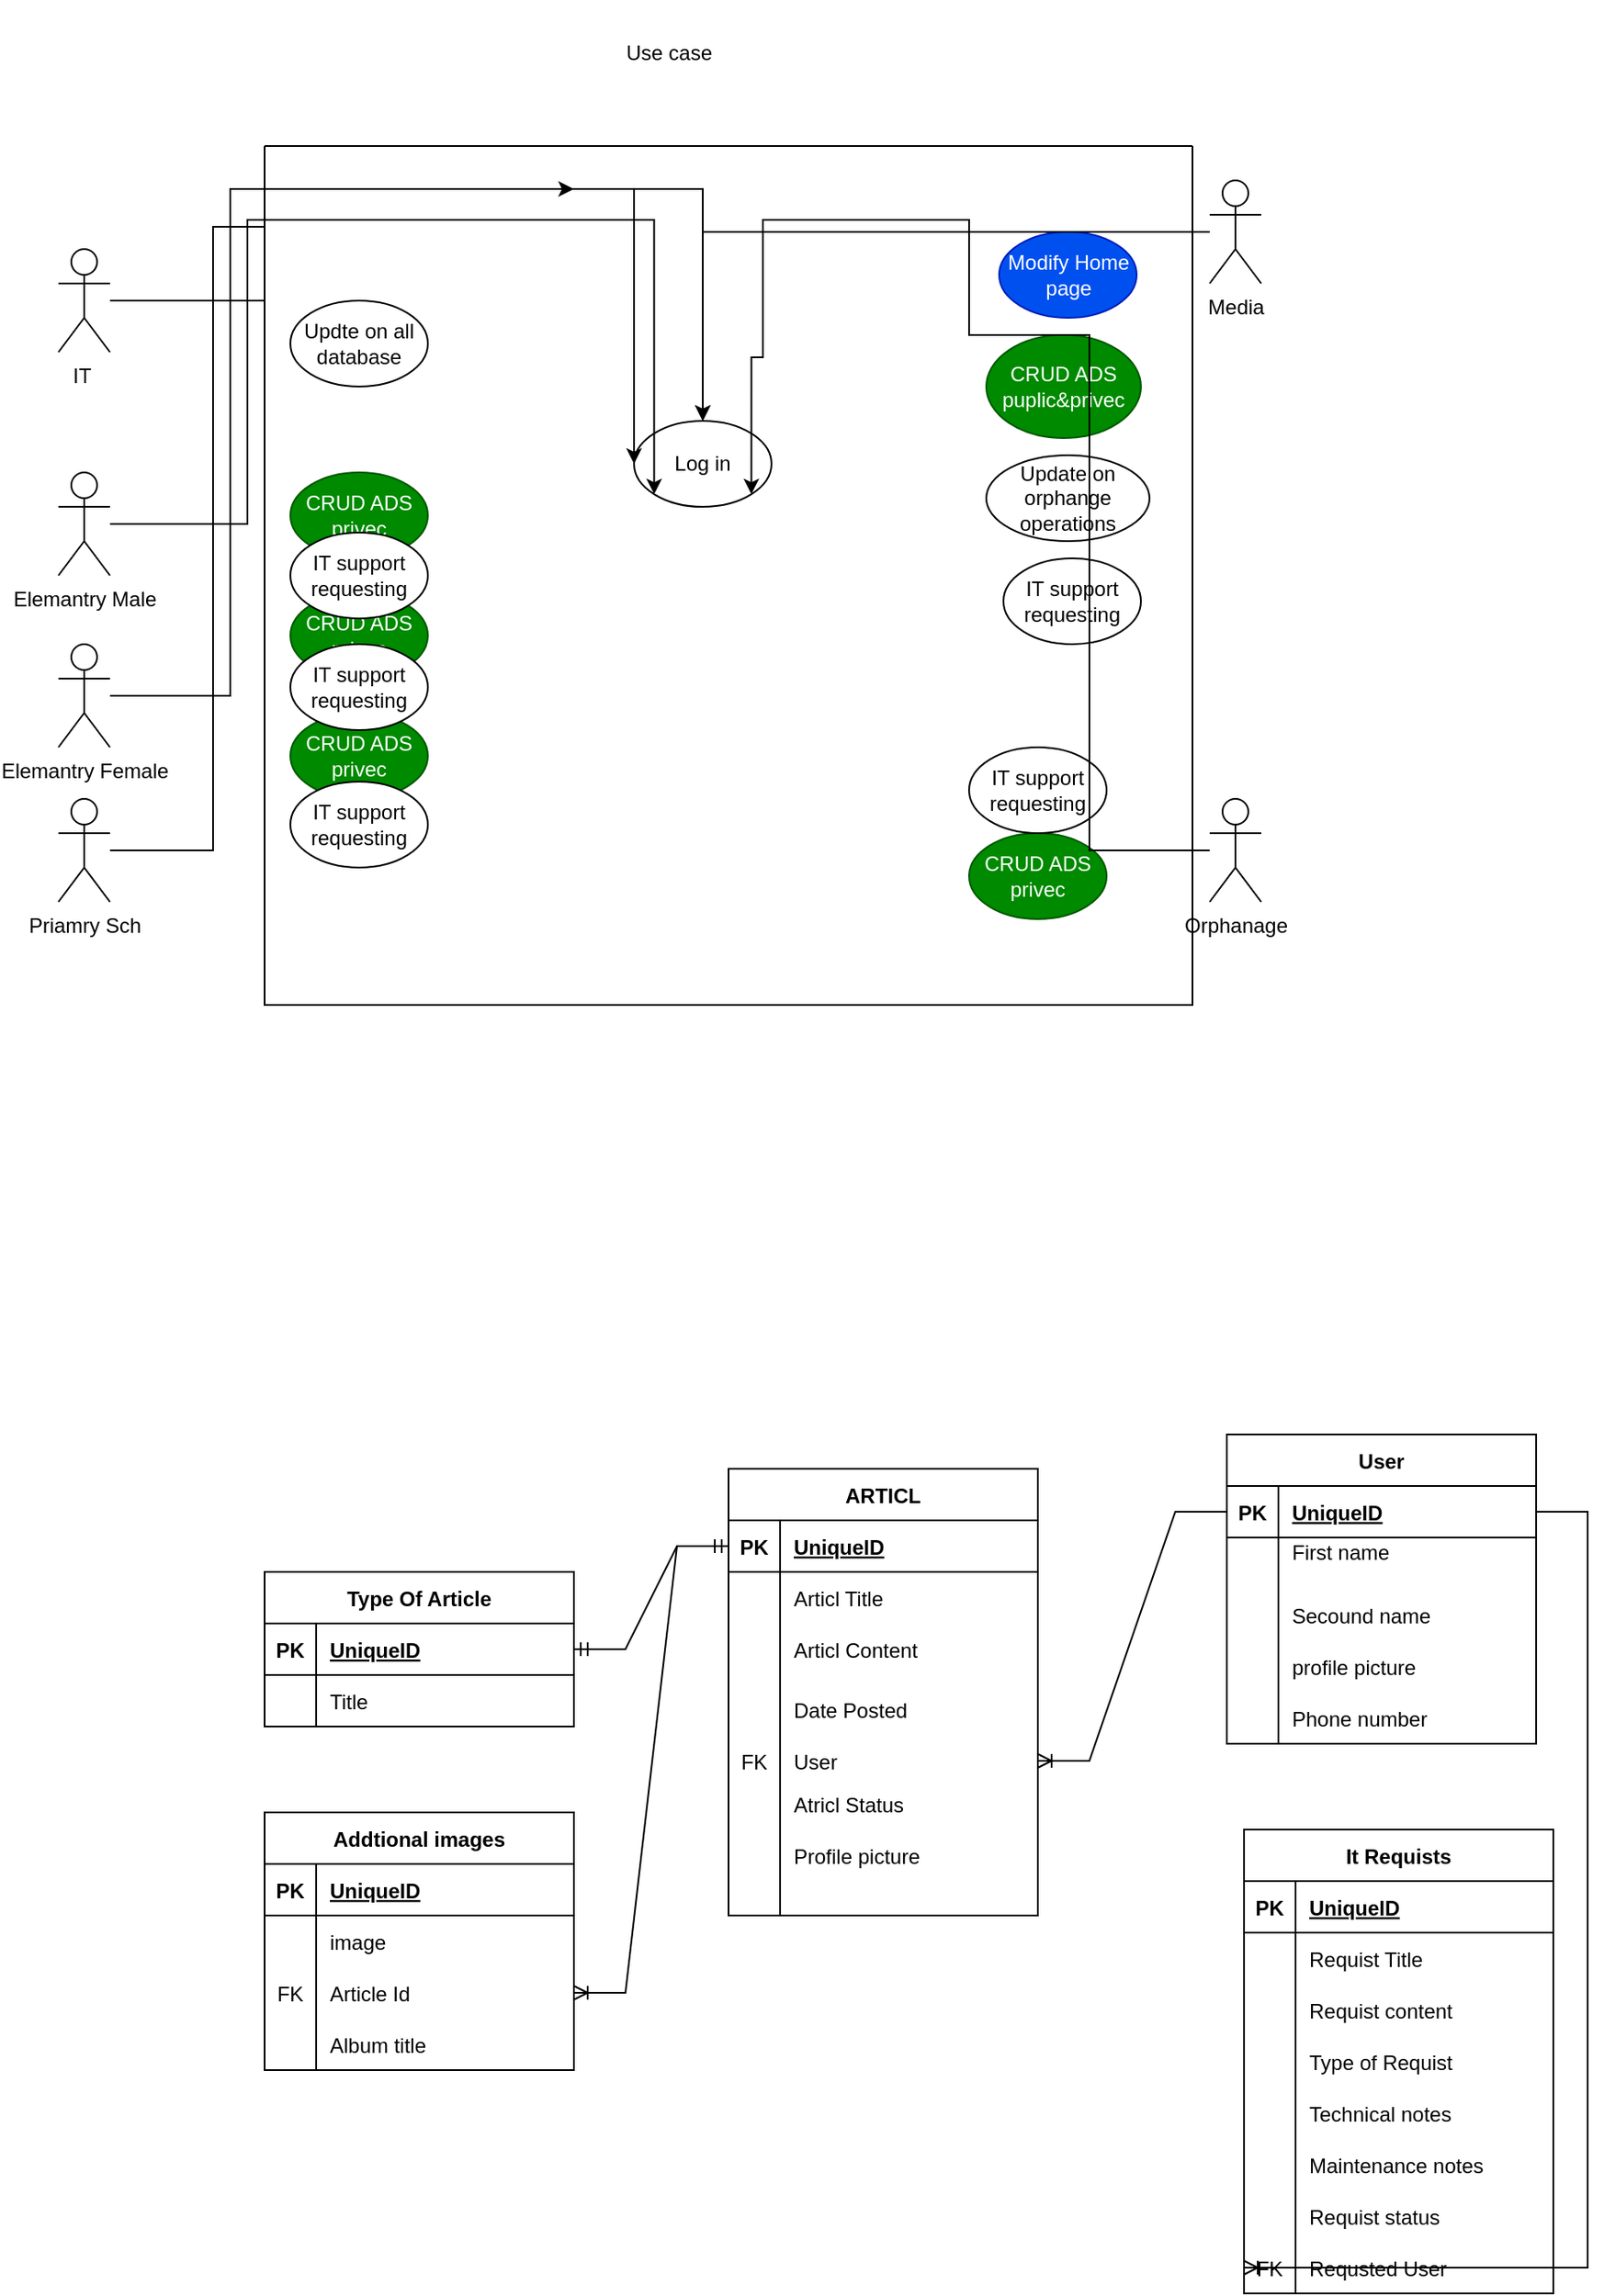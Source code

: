 <mxfile version="20.7.4" type="device"><diagram id="Nk4kiVj3cZBMuX7iADcl" name="Page-1"><mxGraphModel dx="863" dy="505" grid="1" gridSize="10" guides="1" tooltips="1" connect="1" arrows="1" fold="1" page="1" pageScale="1" pageWidth="850" pageHeight="1100" math="0" shadow="0"><root><mxCell id="0"/><mxCell id="1" parent="0"/><mxCell id="tIgpsHf7xNXaaKIhiXj9-4" value="" style="swimlane;startSize=0;" parent="1" vertex="1"><mxGeometry x="170" y="120" width="540" height="500" as="geometry"/></mxCell><mxCell id="tIgpsHf7xNXaaKIhiXj9-18" value="Log in" style="ellipse;whiteSpace=wrap;html=1;" parent="tIgpsHf7xNXaaKIhiXj9-4" vertex="1"><mxGeometry x="215" y="160" width="80" height="50" as="geometry"/></mxCell><mxCell id="tIgpsHf7xNXaaKIhiXj9-25" value="Updte on all database" style="ellipse;whiteSpace=wrap;html=1;" parent="tIgpsHf7xNXaaKIhiXj9-4" vertex="1"><mxGeometry x="15" y="90" width="80" height="50" as="geometry"/></mxCell><mxCell id="tIgpsHf7xNXaaKIhiXj9-28" value="Modify Home page" style="ellipse;whiteSpace=wrap;html=1;fillColor=#0050ef;fontColor=#ffffff;strokeColor=#001DBC;" parent="tIgpsHf7xNXaaKIhiXj9-4" vertex="1"><mxGeometry x="427.5" y="50" width="80" height="50" as="geometry"/></mxCell><mxCell id="tIgpsHf7xNXaaKIhiXj9-27" value="CRUD ADS puplic&amp;amp;privec" style="ellipse;whiteSpace=wrap;html=1;fillColor=#008a00;fontColor=#ffffff;strokeColor=#005700;" parent="tIgpsHf7xNXaaKIhiXj9-4" vertex="1"><mxGeometry x="420" y="110" width="90" height="60" as="geometry"/></mxCell><mxCell id="tIgpsHf7xNXaaKIhiXj9-26" value="Update on orphange operations" style="ellipse;whiteSpace=wrap;html=1;" parent="tIgpsHf7xNXaaKIhiXj9-4" vertex="1"><mxGeometry x="420" y="180" width="95" height="50" as="geometry"/></mxCell><mxCell id="kM7Xh9Ovy5pF8rpUhFve-1" value="CRUD ADS&lt;br&gt;privec" style="ellipse;whiteSpace=wrap;html=1;fillColor=#008a00;fontColor=#ffffff;strokeColor=#005700;" parent="tIgpsHf7xNXaaKIhiXj9-4" vertex="1"><mxGeometry x="15" y="190" width="80" height="50" as="geometry"/></mxCell><mxCell id="kM7Xh9Ovy5pF8rpUhFve-2" value="CRUD ADS&lt;br style=&quot;border-color: var(--border-color);&quot;&gt;privec" style="ellipse;whiteSpace=wrap;html=1;fillColor=#008a00;fontColor=#ffffff;strokeColor=#005700;" parent="tIgpsHf7xNXaaKIhiXj9-4" vertex="1"><mxGeometry x="15" y="260" width="80" height="50" as="geometry"/></mxCell><mxCell id="kM7Xh9Ovy5pF8rpUhFve-3" value="CRUD ADS&lt;br style=&quot;border-color: var(--border-color);&quot;&gt;privec" style="ellipse;whiteSpace=wrap;html=1;fillColor=#008a00;fontColor=#ffffff;strokeColor=#005700;" parent="tIgpsHf7xNXaaKIhiXj9-4" vertex="1"><mxGeometry x="15" y="330" width="80" height="50" as="geometry"/></mxCell><mxCell id="kM7Xh9Ovy5pF8rpUhFve-4" value="CRUD ADS&lt;br style=&quot;border-color: var(--border-color);&quot;&gt;privec" style="ellipse;whiteSpace=wrap;html=1;fillColor=#008a00;fontColor=#ffffff;strokeColor=#005700;" parent="tIgpsHf7xNXaaKIhiXj9-4" vertex="1"><mxGeometry x="410" y="400" width="80" height="50" as="geometry"/></mxCell><mxCell id="XuWjMLty6E8YJKpp30Dk-2" value="IT support requesting" style="ellipse;whiteSpace=wrap;html=1;" parent="tIgpsHf7xNXaaKIhiXj9-4" vertex="1"><mxGeometry x="410" y="350" width="80" height="50" as="geometry"/></mxCell><mxCell id="XuWjMLty6E8YJKpp30Dk-3" value="IT support requesting" style="ellipse;whiteSpace=wrap;html=1;" parent="tIgpsHf7xNXaaKIhiXj9-4" vertex="1"><mxGeometry x="430" y="240" width="80" height="50" as="geometry"/></mxCell><mxCell id="XuWjMLty6E8YJKpp30Dk-5" value="IT support requesting" style="ellipse;whiteSpace=wrap;html=1;" parent="tIgpsHf7xNXaaKIhiXj9-4" vertex="1"><mxGeometry x="15" y="370" width="80" height="50" as="geometry"/></mxCell><mxCell id="XuWjMLty6E8YJKpp30Dk-6" value="IT support requesting" style="ellipse;whiteSpace=wrap;html=1;" parent="tIgpsHf7xNXaaKIhiXj9-4" vertex="1"><mxGeometry x="15" y="290" width="80" height="50" as="geometry"/></mxCell><mxCell id="XuWjMLty6E8YJKpp30Dk-7" value="IT support requesting" style="ellipse;whiteSpace=wrap;html=1;" parent="tIgpsHf7xNXaaKIhiXj9-4" vertex="1"><mxGeometry x="15" y="225" width="80" height="50" as="geometry"/></mxCell><mxCell id="tIgpsHf7xNXaaKIhiXj9-19" style="edgeStyle=orthogonalEdgeStyle;rounded=0;orthogonalLoop=1;jettySize=auto;html=1;" parent="1" source="tIgpsHf7xNXaaKIhiXj9-6" target="tIgpsHf7xNXaaKIhiXj9-18" edge="1"><mxGeometry relative="1" as="geometry"/></mxCell><mxCell id="tIgpsHf7xNXaaKIhiXj9-6" value="Media" style="shape=umlActor;verticalLabelPosition=bottom;verticalAlign=top;html=1;outlineConnect=0;" parent="1" vertex="1"><mxGeometry x="720" y="140" width="30" height="60" as="geometry"/></mxCell><mxCell id="tIgpsHf7xNXaaKIhiXj9-21" style="edgeStyle=orthogonalEdgeStyle;rounded=0;orthogonalLoop=1;jettySize=auto;html=1;entryX=0;entryY=0.5;entryDx=0;entryDy=0;" parent="1" source="tIgpsHf7xNXaaKIhiXj9-8" target="tIgpsHf7xNXaaKIhiXj9-18" edge="1"><mxGeometry relative="1" as="geometry"><Array as="points"><mxPoint x="170" y="210"/><mxPoint x="170" y="145"/></Array></mxGeometry></mxCell><mxCell id="tIgpsHf7xNXaaKIhiXj9-8" value="IT&amp;nbsp;" style="shape=umlActor;verticalLabelPosition=bottom;verticalAlign=top;html=1;outlineConnect=0;" parent="1" vertex="1"><mxGeometry x="50" y="180" width="30" height="60" as="geometry"/></mxCell><mxCell id="tIgpsHf7xNXaaKIhiXj9-22" style="edgeStyle=orthogonalEdgeStyle;rounded=0;orthogonalLoop=1;jettySize=auto;html=1;entryX=0;entryY=1;entryDx=0;entryDy=0;" parent="1" source="tIgpsHf7xNXaaKIhiXj9-9" target="tIgpsHf7xNXaaKIhiXj9-18" edge="1"><mxGeometry relative="1" as="geometry"><Array as="points"><mxPoint x="160" y="340"/><mxPoint x="160" y="163"/></Array></mxGeometry></mxCell><mxCell id="tIgpsHf7xNXaaKIhiXj9-9" value="Elemantry Male" style="shape=umlActor;verticalLabelPosition=bottom;verticalAlign=top;html=1;outlineConnect=0;" parent="1" vertex="1"><mxGeometry x="50" y="310" width="30" height="60" as="geometry"/></mxCell><mxCell id="tIgpsHf7xNXaaKIhiXj9-23" style="edgeStyle=orthogonalEdgeStyle;rounded=0;orthogonalLoop=1;jettySize=auto;html=1;" parent="1" source="tIgpsHf7xNXaaKIhiXj9-12" target="tIgpsHf7xNXaaKIhiXj9-18" edge="1"><mxGeometry relative="1" as="geometry"><Array as="points"><mxPoint x="150" y="440"/><mxPoint x="150" y="145"/></Array></mxGeometry></mxCell><mxCell id="tIgpsHf7xNXaaKIhiXj9-12" value="Elemantry Female" style="shape=umlActor;verticalLabelPosition=bottom;verticalAlign=top;html=1;outlineConnect=0;" parent="1" vertex="1"><mxGeometry x="50" y="410" width="30" height="60" as="geometry"/></mxCell><mxCell id="tIgpsHf7xNXaaKIhiXj9-24" style="edgeStyle=orthogonalEdgeStyle;rounded=0;orthogonalLoop=1;jettySize=auto;html=1;" parent="1" source="tIgpsHf7xNXaaKIhiXj9-13" edge="1"><mxGeometry relative="1" as="geometry"><mxPoint x="350" y="145" as="targetPoint"/><Array as="points"><mxPoint x="140" y="530"/><mxPoint x="140" y="167"/><mxPoint x="170" y="167"/><mxPoint x="170" y="145"/></Array></mxGeometry></mxCell><mxCell id="tIgpsHf7xNXaaKIhiXj9-13" value="Priamry Sch" style="shape=umlActor;verticalLabelPosition=bottom;verticalAlign=top;html=1;outlineConnect=0;" parent="1" vertex="1"><mxGeometry x="50" y="500" width="30" height="60" as="geometry"/></mxCell><mxCell id="tIgpsHf7xNXaaKIhiXj9-20" style="edgeStyle=orthogonalEdgeStyle;rounded=0;orthogonalLoop=1;jettySize=auto;html=1;entryX=1;entryY=1;entryDx=0;entryDy=0;" parent="1" source="tIgpsHf7xNXaaKIhiXj9-17" target="tIgpsHf7xNXaaKIhiXj9-18" edge="1"><mxGeometry relative="1" as="geometry"><Array as="points"><mxPoint x="650" y="530"/><mxPoint x="650" y="230"/><mxPoint x="580" y="230"/><mxPoint x="580" y="163"/><mxPoint x="460" y="163"/><mxPoint x="460" y="243"/></Array></mxGeometry></mxCell><mxCell id="tIgpsHf7xNXaaKIhiXj9-17" value="Orphanage" style="shape=umlActor;verticalLabelPosition=bottom;verticalAlign=top;html=1;outlineConnect=0;" parent="1" vertex="1"><mxGeometry x="720" y="500" width="30" height="60" as="geometry"/></mxCell><mxCell id="XuWjMLty6E8YJKpp30Dk-1" value="&lt;p style=&quot;line-height: 200%;&quot;&gt;Use case&lt;/p&gt;" style="text;html=1;align=center;verticalAlign=middle;resizable=0;points=[];autosize=1;strokeColor=none;fillColor=none;" parent="1" vertex="1"><mxGeometry x="370" y="35" width="70" height="60" as="geometry"/></mxCell><mxCell id="XuWjMLty6E8YJKpp30Dk-210" value="ARTICL" style="shape=table;startSize=30;container=1;collapsible=1;childLayout=tableLayout;fixedRows=1;rowLines=0;fontStyle=1;align=center;resizeLast=1;" parent="1" vertex="1"><mxGeometry x="440" y="890" width="180" height="260" as="geometry"/></mxCell><mxCell id="XuWjMLty6E8YJKpp30Dk-211" value="" style="shape=tableRow;horizontal=0;startSize=0;swimlaneHead=0;swimlaneBody=0;fillColor=none;collapsible=0;dropTarget=0;points=[[0,0.5],[1,0.5]];portConstraint=eastwest;top=0;left=0;right=0;bottom=1;" parent="XuWjMLty6E8YJKpp30Dk-210" vertex="1"><mxGeometry y="30" width="180" height="30" as="geometry"/></mxCell><mxCell id="XuWjMLty6E8YJKpp30Dk-212" value="PK" style="shape=partialRectangle;connectable=0;fillColor=none;top=0;left=0;bottom=0;right=0;fontStyle=1;overflow=hidden;" parent="XuWjMLty6E8YJKpp30Dk-211" vertex="1"><mxGeometry width="30" height="30" as="geometry"><mxRectangle width="30" height="30" as="alternateBounds"/></mxGeometry></mxCell><mxCell id="XuWjMLty6E8YJKpp30Dk-213" value="UniqueID" style="shape=partialRectangle;connectable=0;fillColor=none;top=0;left=0;bottom=0;right=0;align=left;spacingLeft=6;fontStyle=5;overflow=hidden;" parent="XuWjMLty6E8YJKpp30Dk-211" vertex="1"><mxGeometry x="30" width="150" height="30" as="geometry"><mxRectangle width="150" height="30" as="alternateBounds"/></mxGeometry></mxCell><mxCell id="XuWjMLty6E8YJKpp30Dk-214" value="" style="shape=tableRow;horizontal=0;startSize=0;swimlaneHead=0;swimlaneBody=0;fillColor=none;collapsible=0;dropTarget=0;points=[[0,0.5],[1,0.5]];portConstraint=eastwest;top=0;left=0;right=0;bottom=0;" parent="XuWjMLty6E8YJKpp30Dk-210" vertex="1"><mxGeometry y="60" width="180" height="30" as="geometry"/></mxCell><mxCell id="XuWjMLty6E8YJKpp30Dk-215" value="" style="shape=partialRectangle;connectable=0;fillColor=none;top=0;left=0;bottom=0;right=0;editable=1;overflow=hidden;" parent="XuWjMLty6E8YJKpp30Dk-214" vertex="1"><mxGeometry width="30" height="30" as="geometry"><mxRectangle width="30" height="30" as="alternateBounds"/></mxGeometry></mxCell><mxCell id="XuWjMLty6E8YJKpp30Dk-216" value="Articl Title" style="shape=partialRectangle;connectable=0;fillColor=none;top=0;left=0;bottom=0;right=0;align=left;spacingLeft=6;overflow=hidden;" parent="XuWjMLty6E8YJKpp30Dk-214" vertex="1"><mxGeometry x="30" width="150" height="30" as="geometry"><mxRectangle width="150" height="30" as="alternateBounds"/></mxGeometry></mxCell><mxCell id="XuWjMLty6E8YJKpp30Dk-217" value="" style="shape=tableRow;horizontal=0;startSize=0;swimlaneHead=0;swimlaneBody=0;fillColor=none;collapsible=0;dropTarget=0;points=[[0,0.5],[1,0.5]];portConstraint=eastwest;top=0;left=0;right=0;bottom=0;" parent="XuWjMLty6E8YJKpp30Dk-210" vertex="1"><mxGeometry y="90" width="180" height="30" as="geometry"/></mxCell><mxCell id="XuWjMLty6E8YJKpp30Dk-218" value="" style="shape=partialRectangle;connectable=0;fillColor=none;top=0;left=0;bottom=0;right=0;editable=1;overflow=hidden;" parent="XuWjMLty6E8YJKpp30Dk-217" vertex="1"><mxGeometry width="30" height="30" as="geometry"><mxRectangle width="30" height="30" as="alternateBounds"/></mxGeometry></mxCell><mxCell id="XuWjMLty6E8YJKpp30Dk-219" value="Articl Content" style="shape=partialRectangle;connectable=0;fillColor=none;top=0;left=0;bottom=0;right=0;align=left;spacingLeft=6;overflow=hidden;" parent="XuWjMLty6E8YJKpp30Dk-217" vertex="1"><mxGeometry x="30" width="150" height="30" as="geometry"><mxRectangle width="150" height="30" as="alternateBounds"/></mxGeometry></mxCell><mxCell id="XuWjMLty6E8YJKpp30Dk-220" value="" style="shape=tableRow;horizontal=0;startSize=0;swimlaneHead=0;swimlaneBody=0;fillColor=none;collapsible=0;dropTarget=0;points=[[0,0.5],[1,0.5]];portConstraint=eastwest;top=0;left=0;right=0;bottom=0;" parent="XuWjMLty6E8YJKpp30Dk-210" vertex="1"><mxGeometry y="120" width="180" height="40" as="geometry"/></mxCell><mxCell id="XuWjMLty6E8YJKpp30Dk-221" value="" style="shape=partialRectangle;connectable=0;fillColor=none;top=0;left=0;bottom=0;right=0;editable=1;overflow=hidden;" parent="XuWjMLty6E8YJKpp30Dk-220" vertex="1"><mxGeometry width="30" height="40" as="geometry"><mxRectangle width="30" height="40" as="alternateBounds"/></mxGeometry></mxCell><mxCell id="XuWjMLty6E8YJKpp30Dk-222" value="Date Posted" style="shape=partialRectangle;connectable=0;fillColor=none;top=0;left=0;bottom=0;right=0;align=left;spacingLeft=6;overflow=hidden;" parent="XuWjMLty6E8YJKpp30Dk-220" vertex="1"><mxGeometry x="30" width="150" height="40" as="geometry"><mxRectangle width="150" height="40" as="alternateBounds"/></mxGeometry></mxCell><mxCell id="XuWjMLty6E8YJKpp30Dk-223" value="" style="shape=tableRow;horizontal=0;startSize=0;swimlaneHead=0;swimlaneBody=0;fillColor=none;collapsible=0;dropTarget=0;points=[[0,0.5],[1,0.5]];portConstraint=eastwest;top=0;left=0;right=0;bottom=0;" parent="XuWjMLty6E8YJKpp30Dk-210" vertex="1"><mxGeometry y="160" width="180" height="20" as="geometry"/></mxCell><mxCell id="XuWjMLty6E8YJKpp30Dk-224" value="FK" style="shape=partialRectangle;connectable=0;fillColor=none;top=0;left=0;bottom=0;right=0;editable=1;overflow=hidden;" parent="XuWjMLty6E8YJKpp30Dk-223" vertex="1"><mxGeometry width="30" height="20" as="geometry"><mxRectangle width="30" height="20" as="alternateBounds"/></mxGeometry></mxCell><mxCell id="XuWjMLty6E8YJKpp30Dk-225" value="User" style="shape=partialRectangle;connectable=0;fillColor=none;top=0;left=0;bottom=0;right=0;align=left;spacingLeft=6;overflow=hidden;" parent="XuWjMLty6E8YJKpp30Dk-223" vertex="1"><mxGeometry x="30" width="150" height="20" as="geometry"><mxRectangle width="150" height="20" as="alternateBounds"/></mxGeometry></mxCell><mxCell id="XuWjMLty6E8YJKpp30Dk-226" value="" style="shape=tableRow;horizontal=0;startSize=0;swimlaneHead=0;swimlaneBody=0;fillColor=none;collapsible=0;dropTarget=0;points=[[0,0.5],[1,0.5]];portConstraint=eastwest;top=0;left=0;right=0;bottom=0;" parent="XuWjMLty6E8YJKpp30Dk-210" vertex="1"><mxGeometry y="180" width="180" height="30" as="geometry"/></mxCell><mxCell id="XuWjMLty6E8YJKpp30Dk-227" value="" style="shape=partialRectangle;connectable=0;fillColor=none;top=0;left=0;bottom=0;right=0;editable=1;overflow=hidden;" parent="XuWjMLty6E8YJKpp30Dk-226" vertex="1"><mxGeometry width="30" height="30" as="geometry"><mxRectangle width="30" height="30" as="alternateBounds"/></mxGeometry></mxCell><mxCell id="XuWjMLty6E8YJKpp30Dk-228" value="Atricl Status" style="shape=partialRectangle;connectable=0;fillColor=none;top=0;left=0;bottom=0;right=0;align=left;spacingLeft=6;overflow=hidden;" parent="XuWjMLty6E8YJKpp30Dk-226" vertex="1"><mxGeometry x="30" width="150" height="30" as="geometry"><mxRectangle width="150" height="30" as="alternateBounds"/></mxGeometry></mxCell><mxCell id="XuWjMLty6E8YJKpp30Dk-229" value="" style="shape=tableRow;horizontal=0;startSize=0;swimlaneHead=0;swimlaneBody=0;fillColor=none;collapsible=0;dropTarget=0;points=[[0,0.5],[1,0.5]];portConstraint=eastwest;top=0;left=0;right=0;bottom=0;" parent="XuWjMLty6E8YJKpp30Dk-210" vertex="1"><mxGeometry y="210" width="180" height="30" as="geometry"/></mxCell><mxCell id="XuWjMLty6E8YJKpp30Dk-230" value="" style="shape=partialRectangle;connectable=0;fillColor=none;top=0;left=0;bottom=0;right=0;editable=1;overflow=hidden;" parent="XuWjMLty6E8YJKpp30Dk-229" vertex="1"><mxGeometry width="30" height="30" as="geometry"><mxRectangle width="30" height="30" as="alternateBounds"/></mxGeometry></mxCell><mxCell id="XuWjMLty6E8YJKpp30Dk-231" value="" style="shape=partialRectangle;connectable=0;fillColor=none;top=0;left=0;bottom=0;right=0;align=left;spacingLeft=6;overflow=hidden;" parent="XuWjMLty6E8YJKpp30Dk-229" vertex="1"><mxGeometry x="30" width="150" height="30" as="geometry"><mxRectangle width="150" height="30" as="alternateBounds"/></mxGeometry></mxCell><mxCell id="XuWjMLty6E8YJKpp30Dk-253" value="" style="shape=tableRow;horizontal=0;startSize=0;swimlaneHead=0;swimlaneBody=0;fillColor=none;collapsible=0;dropTarget=0;points=[[0,0.5],[1,0.5]];portConstraint=eastwest;top=0;left=0;right=0;bottom=0;" parent="XuWjMLty6E8YJKpp30Dk-210" vertex="1"><mxGeometry y="240" width="180" height="20" as="geometry"/></mxCell><mxCell id="XuWjMLty6E8YJKpp30Dk-254" value="" style="shape=partialRectangle;connectable=0;fillColor=none;top=0;left=0;bottom=0;right=0;editable=1;overflow=hidden;" parent="XuWjMLty6E8YJKpp30Dk-253" vertex="1"><mxGeometry width="30" height="20" as="geometry"><mxRectangle width="30" height="20" as="alternateBounds"/></mxGeometry></mxCell><mxCell id="XuWjMLty6E8YJKpp30Dk-255" value="" style="shape=partialRectangle;connectable=0;fillColor=none;top=0;left=0;bottom=0;right=0;align=left;spacingLeft=6;overflow=hidden;" parent="XuWjMLty6E8YJKpp30Dk-253" vertex="1"><mxGeometry x="30" width="150" height="20" as="geometry"><mxRectangle width="150" height="20" as="alternateBounds"/></mxGeometry></mxCell><mxCell id="XuWjMLty6E8YJKpp30Dk-256" value="User" style="shape=table;startSize=30;container=1;collapsible=1;childLayout=tableLayout;fixedRows=1;rowLines=0;fontStyle=1;align=center;resizeLast=1;" parent="1" vertex="1"><mxGeometry x="730" y="870" width="180" height="180" as="geometry"/></mxCell><mxCell id="XuWjMLty6E8YJKpp30Dk-257" value="" style="shape=tableRow;horizontal=0;startSize=0;swimlaneHead=0;swimlaneBody=0;fillColor=none;collapsible=0;dropTarget=0;points=[[0,0.5],[1,0.5]];portConstraint=eastwest;top=0;left=0;right=0;bottom=1;" parent="XuWjMLty6E8YJKpp30Dk-256" vertex="1"><mxGeometry y="30" width="180" height="30" as="geometry"/></mxCell><mxCell id="XuWjMLty6E8YJKpp30Dk-258" value="PK" style="shape=partialRectangle;connectable=0;fillColor=none;top=0;left=0;bottom=0;right=0;fontStyle=1;overflow=hidden;" parent="XuWjMLty6E8YJKpp30Dk-257" vertex="1"><mxGeometry width="30" height="30" as="geometry"><mxRectangle width="30" height="30" as="alternateBounds"/></mxGeometry></mxCell><mxCell id="XuWjMLty6E8YJKpp30Dk-259" value="UniqueID" style="shape=partialRectangle;connectable=0;fillColor=none;top=0;left=0;bottom=0;right=0;align=left;spacingLeft=6;fontStyle=5;overflow=hidden;" parent="XuWjMLty6E8YJKpp30Dk-257" vertex="1"><mxGeometry x="30" width="150" height="30" as="geometry"><mxRectangle width="150" height="30" as="alternateBounds"/></mxGeometry></mxCell><mxCell id="XuWjMLty6E8YJKpp30Dk-260" value="" style="shape=tableRow;horizontal=0;startSize=0;swimlaneHead=0;swimlaneBody=0;fillColor=none;collapsible=0;dropTarget=0;points=[[0,0.5],[1,0.5]];portConstraint=eastwest;top=0;left=0;right=0;bottom=0;" parent="XuWjMLty6E8YJKpp30Dk-256" vertex="1"><mxGeometry y="60" width="180" height="30" as="geometry"/></mxCell><mxCell id="XuWjMLty6E8YJKpp30Dk-261" value="" style="shape=partialRectangle;connectable=0;fillColor=none;top=0;left=0;bottom=0;right=0;editable=1;overflow=hidden;" parent="XuWjMLty6E8YJKpp30Dk-260" vertex="1"><mxGeometry width="30" height="30" as="geometry"><mxRectangle width="30" height="30" as="alternateBounds"/></mxGeometry></mxCell><mxCell id="XuWjMLty6E8YJKpp30Dk-262" value="First name    &#10;" style="shape=partialRectangle;connectable=0;fillColor=none;top=0;left=0;bottom=0;right=0;align=left;spacingLeft=6;overflow=hidden;" parent="XuWjMLty6E8YJKpp30Dk-260" vertex="1"><mxGeometry x="30" width="150" height="30" as="geometry"><mxRectangle width="150" height="30" as="alternateBounds"/></mxGeometry></mxCell><mxCell id="XuWjMLty6E8YJKpp30Dk-263" value="" style="shape=tableRow;horizontal=0;startSize=0;swimlaneHead=0;swimlaneBody=0;fillColor=none;collapsible=0;dropTarget=0;points=[[0,0.5],[1,0.5]];portConstraint=eastwest;top=0;left=0;right=0;bottom=0;" parent="XuWjMLty6E8YJKpp30Dk-256" vertex="1"><mxGeometry y="90" width="180" height="30" as="geometry"/></mxCell><mxCell id="XuWjMLty6E8YJKpp30Dk-264" value="" style="shape=partialRectangle;connectable=0;fillColor=none;top=0;left=0;bottom=0;right=0;editable=1;overflow=hidden;" parent="XuWjMLty6E8YJKpp30Dk-263" vertex="1"><mxGeometry width="30" height="30" as="geometry"><mxRectangle width="30" height="30" as="alternateBounds"/></mxGeometry></mxCell><mxCell id="XuWjMLty6E8YJKpp30Dk-265" value="Secound name" style="shape=partialRectangle;connectable=0;fillColor=none;top=0;left=0;bottom=0;right=0;align=left;spacingLeft=6;overflow=hidden;" parent="XuWjMLty6E8YJKpp30Dk-263" vertex="1"><mxGeometry x="30" width="150" height="30" as="geometry"><mxRectangle width="150" height="30" as="alternateBounds"/></mxGeometry></mxCell><mxCell id="XuWjMLty6E8YJKpp30Dk-266" value="" style="shape=tableRow;horizontal=0;startSize=0;swimlaneHead=0;swimlaneBody=0;fillColor=none;collapsible=0;dropTarget=0;points=[[0,0.5],[1,0.5]];portConstraint=eastwest;top=0;left=0;right=0;bottom=0;" parent="XuWjMLty6E8YJKpp30Dk-256" vertex="1"><mxGeometry y="120" width="180" height="30" as="geometry"/></mxCell><mxCell id="XuWjMLty6E8YJKpp30Dk-267" value="" style="shape=partialRectangle;connectable=0;fillColor=none;top=0;left=0;bottom=0;right=0;editable=1;overflow=hidden;" parent="XuWjMLty6E8YJKpp30Dk-266" vertex="1"><mxGeometry width="30" height="30" as="geometry"><mxRectangle width="30" height="30" as="alternateBounds"/></mxGeometry></mxCell><mxCell id="XuWjMLty6E8YJKpp30Dk-268" value="profile picture" style="shape=partialRectangle;connectable=0;fillColor=none;top=0;left=0;bottom=0;right=0;align=left;spacingLeft=6;overflow=hidden;" parent="XuWjMLty6E8YJKpp30Dk-266" vertex="1"><mxGeometry x="30" width="150" height="30" as="geometry"><mxRectangle width="150" height="30" as="alternateBounds"/></mxGeometry></mxCell><mxCell id="XuWjMLty6E8YJKpp30Dk-269" value="" style="shape=tableRow;horizontal=0;startSize=0;swimlaneHead=0;swimlaneBody=0;fillColor=none;collapsible=0;dropTarget=0;points=[[0,0.5],[1,0.5]];portConstraint=eastwest;top=0;left=0;right=0;bottom=0;" parent="XuWjMLty6E8YJKpp30Dk-256" vertex="1"><mxGeometry y="150" width="180" height="30" as="geometry"/></mxCell><mxCell id="XuWjMLty6E8YJKpp30Dk-270" value="" style="shape=partialRectangle;connectable=0;fillColor=none;top=0;left=0;bottom=0;right=0;editable=1;overflow=hidden;" parent="XuWjMLty6E8YJKpp30Dk-269" vertex="1"><mxGeometry width="30" height="30" as="geometry"><mxRectangle width="30" height="30" as="alternateBounds"/></mxGeometry></mxCell><mxCell id="XuWjMLty6E8YJKpp30Dk-271" value="Phone number" style="shape=partialRectangle;connectable=0;fillColor=none;top=0;left=0;bottom=0;right=0;align=left;spacingLeft=6;overflow=hidden;" parent="XuWjMLty6E8YJKpp30Dk-269" vertex="1"><mxGeometry x="30" width="150" height="30" as="geometry"><mxRectangle width="150" height="30" as="alternateBounds"/></mxGeometry></mxCell><mxCell id="XuWjMLty6E8YJKpp30Dk-283" value="" style="edgeStyle=entityRelationEdgeStyle;fontSize=12;html=1;endArrow=ERoneToMany;rounded=0;exitX=0;exitY=0.5;exitDx=0;exitDy=0;entryX=1;entryY=0.5;entryDx=0;entryDy=0;" parent="1" source="XuWjMLty6E8YJKpp30Dk-257" target="XuWjMLty6E8YJKpp30Dk-223" edge="1"><mxGeometry width="100" height="100" relative="1" as="geometry"><mxPoint x="630" y="990" as="sourcePoint"/><mxPoint x="730" y="890" as="targetPoint"/></mxGeometry></mxCell><mxCell id="XuWjMLty6E8YJKpp30Dk-284" value="Type Of Article" style="shape=table;startSize=30;container=1;collapsible=1;childLayout=tableLayout;fixedRows=1;rowLines=0;fontStyle=1;align=center;resizeLast=1;" parent="1" vertex="1"><mxGeometry x="170" y="950" width="180" height="90" as="geometry"/></mxCell><mxCell id="XuWjMLty6E8YJKpp30Dk-285" value="" style="shape=tableRow;horizontal=0;startSize=0;swimlaneHead=0;swimlaneBody=0;fillColor=none;collapsible=0;dropTarget=0;points=[[0,0.5],[1,0.5]];portConstraint=eastwest;top=0;left=0;right=0;bottom=1;" parent="XuWjMLty6E8YJKpp30Dk-284" vertex="1"><mxGeometry y="30" width="180" height="30" as="geometry"/></mxCell><mxCell id="XuWjMLty6E8YJKpp30Dk-286" value="PK" style="shape=partialRectangle;connectable=0;fillColor=none;top=0;left=0;bottom=0;right=0;fontStyle=1;overflow=hidden;" parent="XuWjMLty6E8YJKpp30Dk-285" vertex="1"><mxGeometry width="30" height="30" as="geometry"><mxRectangle width="30" height="30" as="alternateBounds"/></mxGeometry></mxCell><mxCell id="XuWjMLty6E8YJKpp30Dk-287" value="UniqueID" style="shape=partialRectangle;connectable=0;fillColor=none;top=0;left=0;bottom=0;right=0;align=left;spacingLeft=6;fontStyle=5;overflow=hidden;" parent="XuWjMLty6E8YJKpp30Dk-285" vertex="1"><mxGeometry x="30" width="150" height="30" as="geometry"><mxRectangle width="150" height="30" as="alternateBounds"/></mxGeometry></mxCell><mxCell id="XuWjMLty6E8YJKpp30Dk-288" value="" style="shape=tableRow;horizontal=0;startSize=0;swimlaneHead=0;swimlaneBody=0;fillColor=none;collapsible=0;dropTarget=0;points=[[0,0.5],[1,0.5]];portConstraint=eastwest;top=0;left=0;right=0;bottom=0;" parent="XuWjMLty6E8YJKpp30Dk-284" vertex="1"><mxGeometry y="60" width="180" height="30" as="geometry"/></mxCell><mxCell id="XuWjMLty6E8YJKpp30Dk-289" value="" style="shape=partialRectangle;connectable=0;fillColor=none;top=0;left=0;bottom=0;right=0;editable=1;overflow=hidden;" parent="XuWjMLty6E8YJKpp30Dk-288" vertex="1"><mxGeometry width="30" height="30" as="geometry"><mxRectangle width="30" height="30" as="alternateBounds"/></mxGeometry></mxCell><mxCell id="XuWjMLty6E8YJKpp30Dk-290" value="Title" style="shape=partialRectangle;connectable=0;fillColor=none;top=0;left=0;bottom=0;right=0;align=left;spacingLeft=6;overflow=hidden;" parent="XuWjMLty6E8YJKpp30Dk-288" vertex="1"><mxGeometry x="30" width="150" height="30" as="geometry"><mxRectangle width="150" height="30" as="alternateBounds"/></mxGeometry></mxCell><mxCell id="XuWjMLty6E8YJKpp30Dk-313" value="" style="edgeStyle=entityRelationEdgeStyle;fontSize=12;html=1;endArrow=ERmandOne;startArrow=ERmandOne;rounded=0;entryX=0;entryY=0.5;entryDx=0;entryDy=0;exitX=1;exitY=0.5;exitDx=0;exitDy=0;" parent="1" source="XuWjMLty6E8YJKpp30Dk-285" target="XuWjMLty6E8YJKpp30Dk-211" edge="1"><mxGeometry x="0.651" y="-1" width="100" height="100" relative="1" as="geometry"><mxPoint x="350" y="1005.99" as="sourcePoint"/><mxPoint x="441.98" y="870" as="targetPoint"/><mxPoint as="offset"/></mxGeometry></mxCell><mxCell id="XuWjMLty6E8YJKpp30Dk-314" value="" style="shape=tableRow;horizontal=0;startSize=0;swimlaneHead=0;swimlaneBody=0;fillColor=none;collapsible=0;dropTarget=0;points=[[0,0.5],[1,0.5]];portConstraint=eastwest;top=0;left=0;right=0;bottom=0;" parent="1" vertex="1"><mxGeometry x="440" y="1100" width="180" height="30" as="geometry"/></mxCell><mxCell id="XuWjMLty6E8YJKpp30Dk-315" value="" style="shape=partialRectangle;connectable=0;fillColor=none;top=0;left=0;bottom=0;right=0;editable=1;overflow=hidden;" parent="XuWjMLty6E8YJKpp30Dk-314" vertex="1"><mxGeometry width="30" height="30" as="geometry"><mxRectangle width="30" height="30" as="alternateBounds"/></mxGeometry></mxCell><mxCell id="XuWjMLty6E8YJKpp30Dk-316" value="Profile picture" style="shape=partialRectangle;connectable=0;fillColor=none;top=0;left=0;bottom=0;right=0;align=left;spacingLeft=6;overflow=hidden;" parent="XuWjMLty6E8YJKpp30Dk-314" vertex="1"><mxGeometry x="30" width="150" height="30" as="geometry"><mxRectangle width="150" height="30" as="alternateBounds"/></mxGeometry></mxCell><mxCell id="GZGT-eHa0QcrDsSg7saV-1" value="Addtional images" style="shape=table;startSize=30;container=1;collapsible=1;childLayout=tableLayout;fixedRows=1;rowLines=0;fontStyle=1;align=center;resizeLast=1;" vertex="1" parent="1"><mxGeometry x="170" y="1090" width="180" height="150" as="geometry"/></mxCell><mxCell id="GZGT-eHa0QcrDsSg7saV-2" value="" style="shape=tableRow;horizontal=0;startSize=0;swimlaneHead=0;swimlaneBody=0;fillColor=none;collapsible=0;dropTarget=0;points=[[0,0.5],[1,0.5]];portConstraint=eastwest;top=0;left=0;right=0;bottom=1;" vertex="1" parent="GZGT-eHa0QcrDsSg7saV-1"><mxGeometry y="30" width="180" height="30" as="geometry"/></mxCell><mxCell id="GZGT-eHa0QcrDsSg7saV-3" value="PK" style="shape=partialRectangle;connectable=0;fillColor=none;top=0;left=0;bottom=0;right=0;fontStyle=1;overflow=hidden;" vertex="1" parent="GZGT-eHa0QcrDsSg7saV-2"><mxGeometry width="30" height="30" as="geometry"><mxRectangle width="30" height="30" as="alternateBounds"/></mxGeometry></mxCell><mxCell id="GZGT-eHa0QcrDsSg7saV-4" value="UniqueID" style="shape=partialRectangle;connectable=0;fillColor=none;top=0;left=0;bottom=0;right=0;align=left;spacingLeft=6;fontStyle=5;overflow=hidden;" vertex="1" parent="GZGT-eHa0QcrDsSg7saV-2"><mxGeometry x="30" width="150" height="30" as="geometry"><mxRectangle width="150" height="30" as="alternateBounds"/></mxGeometry></mxCell><mxCell id="GZGT-eHa0QcrDsSg7saV-5" value="" style="shape=tableRow;horizontal=0;startSize=0;swimlaneHead=0;swimlaneBody=0;fillColor=none;collapsible=0;dropTarget=0;points=[[0,0.5],[1,0.5]];portConstraint=eastwest;top=0;left=0;right=0;bottom=0;" vertex="1" parent="GZGT-eHa0QcrDsSg7saV-1"><mxGeometry y="60" width="180" height="30" as="geometry"/></mxCell><mxCell id="GZGT-eHa0QcrDsSg7saV-6" value="" style="shape=partialRectangle;connectable=0;fillColor=none;top=0;left=0;bottom=0;right=0;editable=1;overflow=hidden;" vertex="1" parent="GZGT-eHa0QcrDsSg7saV-5"><mxGeometry width="30" height="30" as="geometry"><mxRectangle width="30" height="30" as="alternateBounds"/></mxGeometry></mxCell><mxCell id="GZGT-eHa0QcrDsSg7saV-7" value="image" style="shape=partialRectangle;connectable=0;fillColor=none;top=0;left=0;bottom=0;right=0;align=left;spacingLeft=6;overflow=hidden;" vertex="1" parent="GZGT-eHa0QcrDsSg7saV-5"><mxGeometry x="30" width="150" height="30" as="geometry"><mxRectangle width="150" height="30" as="alternateBounds"/></mxGeometry></mxCell><mxCell id="GZGT-eHa0QcrDsSg7saV-22" value="" style="shape=tableRow;horizontal=0;startSize=0;swimlaneHead=0;swimlaneBody=0;fillColor=none;collapsible=0;dropTarget=0;points=[[0,0.5],[1,0.5]];portConstraint=eastwest;top=0;left=0;right=0;bottom=0;" vertex="1" parent="GZGT-eHa0QcrDsSg7saV-1"><mxGeometry y="90" width="180" height="30" as="geometry"/></mxCell><mxCell id="GZGT-eHa0QcrDsSg7saV-23" value="FK" style="shape=partialRectangle;connectable=0;fillColor=none;top=0;left=0;bottom=0;right=0;editable=1;overflow=hidden;" vertex="1" parent="GZGT-eHa0QcrDsSg7saV-22"><mxGeometry width="30" height="30" as="geometry"><mxRectangle width="30" height="30" as="alternateBounds"/></mxGeometry></mxCell><mxCell id="GZGT-eHa0QcrDsSg7saV-24" value="Article Id" style="shape=partialRectangle;connectable=0;fillColor=none;top=0;left=0;bottom=0;right=0;align=left;spacingLeft=6;overflow=hidden;" vertex="1" parent="GZGT-eHa0QcrDsSg7saV-22"><mxGeometry x="30" width="150" height="30" as="geometry"><mxRectangle width="150" height="30" as="alternateBounds"/></mxGeometry></mxCell><mxCell id="GZGT-eHa0QcrDsSg7saV-29" value="" style="shape=tableRow;horizontal=0;startSize=0;swimlaneHead=0;swimlaneBody=0;fillColor=none;collapsible=0;dropTarget=0;points=[[0,0.5],[1,0.5]];portConstraint=eastwest;top=0;left=0;right=0;bottom=0;" vertex="1" parent="GZGT-eHa0QcrDsSg7saV-1"><mxGeometry y="120" width="180" height="30" as="geometry"/></mxCell><mxCell id="GZGT-eHa0QcrDsSg7saV-30" value="" style="shape=partialRectangle;connectable=0;fillColor=none;top=0;left=0;bottom=0;right=0;editable=1;overflow=hidden;" vertex="1" parent="GZGT-eHa0QcrDsSg7saV-29"><mxGeometry width="30" height="30" as="geometry"><mxRectangle width="30" height="30" as="alternateBounds"/></mxGeometry></mxCell><mxCell id="GZGT-eHa0QcrDsSg7saV-31" value="Album title" style="shape=partialRectangle;connectable=0;fillColor=none;top=0;left=0;bottom=0;right=0;align=left;spacingLeft=6;overflow=hidden;" vertex="1" parent="GZGT-eHa0QcrDsSg7saV-29"><mxGeometry x="30" width="150" height="30" as="geometry"><mxRectangle width="150" height="30" as="alternateBounds"/></mxGeometry></mxCell><mxCell id="GZGT-eHa0QcrDsSg7saV-9" value="" style="shape=tableRow;horizontal=0;startSize=0;swimlaneHead=0;swimlaneBody=0;fillColor=none;collapsible=0;dropTarget=0;points=[[0,0.5],[1,0.5]];portConstraint=eastwest;top=0;left=0;right=0;bottom=0;" vertex="1" parent="1"><mxGeometry x="170" y="1150" width="180" height="30" as="geometry"/></mxCell><mxCell id="GZGT-eHa0QcrDsSg7saV-10" value="" style="shape=partialRectangle;connectable=0;fillColor=none;top=0;left=0;bottom=0;right=0;editable=1;overflow=hidden;" vertex="1" parent="GZGT-eHa0QcrDsSg7saV-9"><mxGeometry width="30" height="30" as="geometry"><mxRectangle width="30" height="30" as="alternateBounds"/></mxGeometry></mxCell><mxCell id="GZGT-eHa0QcrDsSg7saV-28" value="" style="edgeStyle=entityRelationEdgeStyle;fontSize=12;html=1;endArrow=ERoneToMany;rounded=0;exitX=0;exitY=0.5;exitDx=0;exitDy=0;entryX=1;entryY=0.5;entryDx=0;entryDy=0;" edge="1" parent="1" source="XuWjMLty6E8YJKpp30Dk-211" target="GZGT-eHa0QcrDsSg7saV-22"><mxGeometry width="100" height="100" relative="1" as="geometry"><mxPoint x="500" y="1080" as="sourcePoint"/><mxPoint x="600" y="980" as="targetPoint"/></mxGeometry></mxCell><mxCell id="GZGT-eHa0QcrDsSg7saV-32" value="It Requists" style="shape=table;startSize=30;container=1;collapsible=1;childLayout=tableLayout;fixedRows=1;rowLines=0;fontStyle=1;align=center;resizeLast=1;" vertex="1" parent="1"><mxGeometry x="740" y="1100" width="180" height="270" as="geometry"/></mxCell><mxCell id="GZGT-eHa0QcrDsSg7saV-33" value="" style="shape=tableRow;horizontal=0;startSize=0;swimlaneHead=0;swimlaneBody=0;fillColor=none;collapsible=0;dropTarget=0;points=[[0,0.5],[1,0.5]];portConstraint=eastwest;top=0;left=0;right=0;bottom=1;" vertex="1" parent="GZGT-eHa0QcrDsSg7saV-32"><mxGeometry y="30" width="180" height="30" as="geometry"/></mxCell><mxCell id="GZGT-eHa0QcrDsSg7saV-34" value="PK" style="shape=partialRectangle;connectable=0;fillColor=none;top=0;left=0;bottom=0;right=0;fontStyle=1;overflow=hidden;" vertex="1" parent="GZGT-eHa0QcrDsSg7saV-33"><mxGeometry width="30" height="30" as="geometry"><mxRectangle width="30" height="30" as="alternateBounds"/></mxGeometry></mxCell><mxCell id="GZGT-eHa0QcrDsSg7saV-35" value="UniqueID" style="shape=partialRectangle;connectable=0;fillColor=none;top=0;left=0;bottom=0;right=0;align=left;spacingLeft=6;fontStyle=5;overflow=hidden;" vertex="1" parent="GZGT-eHa0QcrDsSg7saV-33"><mxGeometry x="30" width="150" height="30" as="geometry"><mxRectangle width="150" height="30" as="alternateBounds"/></mxGeometry></mxCell><mxCell id="GZGT-eHa0QcrDsSg7saV-36" value="" style="shape=tableRow;horizontal=0;startSize=0;swimlaneHead=0;swimlaneBody=0;fillColor=none;collapsible=0;dropTarget=0;points=[[0,0.5],[1,0.5]];portConstraint=eastwest;top=0;left=0;right=0;bottom=0;" vertex="1" parent="GZGT-eHa0QcrDsSg7saV-32"><mxGeometry y="60" width="180" height="30" as="geometry"/></mxCell><mxCell id="GZGT-eHa0QcrDsSg7saV-37" value="" style="shape=partialRectangle;connectable=0;fillColor=none;top=0;left=0;bottom=0;right=0;editable=1;overflow=hidden;" vertex="1" parent="GZGT-eHa0QcrDsSg7saV-36"><mxGeometry width="30" height="30" as="geometry"><mxRectangle width="30" height="30" as="alternateBounds"/></mxGeometry></mxCell><mxCell id="GZGT-eHa0QcrDsSg7saV-38" value="Requist Title" style="shape=partialRectangle;connectable=0;fillColor=none;top=0;left=0;bottom=0;right=0;align=left;spacingLeft=6;overflow=hidden;" vertex="1" parent="GZGT-eHa0QcrDsSg7saV-36"><mxGeometry x="30" width="150" height="30" as="geometry"><mxRectangle width="150" height="30" as="alternateBounds"/></mxGeometry></mxCell><mxCell id="GZGT-eHa0QcrDsSg7saV-39" value="" style="shape=tableRow;horizontal=0;startSize=0;swimlaneHead=0;swimlaneBody=0;fillColor=none;collapsible=0;dropTarget=0;points=[[0,0.5],[1,0.5]];portConstraint=eastwest;top=0;left=0;right=0;bottom=0;" vertex="1" parent="GZGT-eHa0QcrDsSg7saV-32"><mxGeometry y="90" width="180" height="30" as="geometry"/></mxCell><mxCell id="GZGT-eHa0QcrDsSg7saV-40" value="" style="shape=partialRectangle;connectable=0;fillColor=none;top=0;left=0;bottom=0;right=0;editable=1;overflow=hidden;" vertex="1" parent="GZGT-eHa0QcrDsSg7saV-39"><mxGeometry width="30" height="30" as="geometry"><mxRectangle width="30" height="30" as="alternateBounds"/></mxGeometry></mxCell><mxCell id="GZGT-eHa0QcrDsSg7saV-41" value="Requist content" style="shape=partialRectangle;connectable=0;fillColor=none;top=0;left=0;bottom=0;right=0;align=left;spacingLeft=6;overflow=hidden;" vertex="1" parent="GZGT-eHa0QcrDsSg7saV-39"><mxGeometry x="30" width="150" height="30" as="geometry"><mxRectangle width="150" height="30" as="alternateBounds"/></mxGeometry></mxCell><mxCell id="GZGT-eHa0QcrDsSg7saV-42" value="" style="shape=tableRow;horizontal=0;startSize=0;swimlaneHead=0;swimlaneBody=0;fillColor=none;collapsible=0;dropTarget=0;points=[[0,0.5],[1,0.5]];portConstraint=eastwest;top=0;left=0;right=0;bottom=0;" vertex="1" parent="GZGT-eHa0QcrDsSg7saV-32"><mxGeometry y="120" width="180" height="30" as="geometry"/></mxCell><mxCell id="GZGT-eHa0QcrDsSg7saV-43" value="" style="shape=partialRectangle;connectable=0;fillColor=none;top=0;left=0;bottom=0;right=0;editable=1;overflow=hidden;" vertex="1" parent="GZGT-eHa0QcrDsSg7saV-42"><mxGeometry width="30" height="30" as="geometry"><mxRectangle width="30" height="30" as="alternateBounds"/></mxGeometry></mxCell><mxCell id="GZGT-eHa0QcrDsSg7saV-44" value="Type of Requist" style="shape=partialRectangle;connectable=0;fillColor=none;top=0;left=0;bottom=0;right=0;align=left;spacingLeft=6;overflow=hidden;" vertex="1" parent="GZGT-eHa0QcrDsSg7saV-42"><mxGeometry x="30" width="150" height="30" as="geometry"><mxRectangle width="150" height="30" as="alternateBounds"/></mxGeometry></mxCell><mxCell id="GZGT-eHa0QcrDsSg7saV-45" value="" style="shape=tableRow;horizontal=0;startSize=0;swimlaneHead=0;swimlaneBody=0;fillColor=none;collapsible=0;dropTarget=0;points=[[0,0.5],[1,0.5]];portConstraint=eastwest;top=0;left=0;right=0;bottom=0;" vertex="1" parent="GZGT-eHa0QcrDsSg7saV-32"><mxGeometry y="150" width="180" height="30" as="geometry"/></mxCell><mxCell id="GZGT-eHa0QcrDsSg7saV-46" value="" style="shape=partialRectangle;connectable=0;fillColor=none;top=0;left=0;bottom=0;right=0;editable=1;overflow=hidden;" vertex="1" parent="GZGT-eHa0QcrDsSg7saV-45"><mxGeometry width="30" height="30" as="geometry"><mxRectangle width="30" height="30" as="alternateBounds"/></mxGeometry></mxCell><mxCell id="GZGT-eHa0QcrDsSg7saV-47" value="Technical notes" style="shape=partialRectangle;connectable=0;fillColor=none;top=0;left=0;bottom=0;right=0;align=left;spacingLeft=6;overflow=hidden;" vertex="1" parent="GZGT-eHa0QcrDsSg7saV-45"><mxGeometry x="30" width="150" height="30" as="geometry"><mxRectangle width="150" height="30" as="alternateBounds"/></mxGeometry></mxCell><mxCell id="GZGT-eHa0QcrDsSg7saV-48" value="" style="shape=tableRow;horizontal=0;startSize=0;swimlaneHead=0;swimlaneBody=0;fillColor=none;collapsible=0;dropTarget=0;points=[[0,0.5],[1,0.5]];portConstraint=eastwest;top=0;left=0;right=0;bottom=0;" vertex="1" parent="GZGT-eHa0QcrDsSg7saV-32"><mxGeometry y="180" width="180" height="30" as="geometry"/></mxCell><mxCell id="GZGT-eHa0QcrDsSg7saV-49" value="" style="shape=partialRectangle;connectable=0;fillColor=none;top=0;left=0;bottom=0;right=0;editable=1;overflow=hidden;" vertex="1" parent="GZGT-eHa0QcrDsSg7saV-48"><mxGeometry width="30" height="30" as="geometry"><mxRectangle width="30" height="30" as="alternateBounds"/></mxGeometry></mxCell><mxCell id="GZGT-eHa0QcrDsSg7saV-50" value="Maintenance notes" style="shape=partialRectangle;connectable=0;fillColor=none;top=0;left=0;bottom=0;right=0;align=left;spacingLeft=6;overflow=hidden;" vertex="1" parent="GZGT-eHa0QcrDsSg7saV-48"><mxGeometry x="30" width="150" height="30" as="geometry"><mxRectangle width="150" height="30" as="alternateBounds"/></mxGeometry></mxCell><mxCell id="GZGT-eHa0QcrDsSg7saV-51" value="" style="shape=tableRow;horizontal=0;startSize=0;swimlaneHead=0;swimlaneBody=0;fillColor=none;collapsible=0;dropTarget=0;points=[[0,0.5],[1,0.5]];portConstraint=eastwest;top=0;left=0;right=0;bottom=0;" vertex="1" parent="GZGT-eHa0QcrDsSg7saV-32"><mxGeometry y="210" width="180" height="30" as="geometry"/></mxCell><mxCell id="GZGT-eHa0QcrDsSg7saV-52" value="" style="shape=partialRectangle;connectable=0;fillColor=none;top=0;left=0;bottom=0;right=0;editable=1;overflow=hidden;" vertex="1" parent="GZGT-eHa0QcrDsSg7saV-51"><mxGeometry width="30" height="30" as="geometry"><mxRectangle width="30" height="30" as="alternateBounds"/></mxGeometry></mxCell><mxCell id="GZGT-eHa0QcrDsSg7saV-53" value="Requist status" style="shape=partialRectangle;connectable=0;fillColor=none;top=0;left=0;bottom=0;right=0;align=left;spacingLeft=6;overflow=hidden;" vertex="1" parent="GZGT-eHa0QcrDsSg7saV-51"><mxGeometry x="30" width="150" height="30" as="geometry"><mxRectangle width="150" height="30" as="alternateBounds"/></mxGeometry></mxCell><mxCell id="GZGT-eHa0QcrDsSg7saV-54" value="" style="shape=tableRow;horizontal=0;startSize=0;swimlaneHead=0;swimlaneBody=0;fillColor=none;collapsible=0;dropTarget=0;points=[[0,0.5],[1,0.5]];portConstraint=eastwest;top=0;left=0;right=0;bottom=0;" vertex="1" parent="GZGT-eHa0QcrDsSg7saV-32"><mxGeometry y="240" width="180" height="30" as="geometry"/></mxCell><mxCell id="GZGT-eHa0QcrDsSg7saV-55" value="FK" style="shape=partialRectangle;connectable=0;fillColor=none;top=0;left=0;bottom=0;right=0;editable=1;overflow=hidden;" vertex="1" parent="GZGT-eHa0QcrDsSg7saV-54"><mxGeometry width="30" height="30" as="geometry"><mxRectangle width="30" height="30" as="alternateBounds"/></mxGeometry></mxCell><mxCell id="GZGT-eHa0QcrDsSg7saV-56" value="Requsted User" style="shape=partialRectangle;connectable=0;fillColor=none;top=0;left=0;bottom=0;right=0;align=left;spacingLeft=6;overflow=hidden;" vertex="1" parent="GZGT-eHa0QcrDsSg7saV-54"><mxGeometry x="30" width="150" height="30" as="geometry"><mxRectangle width="150" height="30" as="alternateBounds"/></mxGeometry></mxCell><mxCell id="GZGT-eHa0QcrDsSg7saV-57" value="" style="edgeStyle=entityRelationEdgeStyle;fontSize=12;html=1;endArrow=ERoneToMany;rounded=0;entryX=0;entryY=0.5;entryDx=0;entryDy=0;" edge="1" parent="1" source="XuWjMLty6E8YJKpp30Dk-257" target="GZGT-eHa0QcrDsSg7saV-54"><mxGeometry width="100" height="100" relative="1" as="geometry"><mxPoint x="640" y="900" as="sourcePoint"/><mxPoint x="630" y="1360" as="targetPoint"/></mxGeometry></mxCell></root></mxGraphModel></diagram></mxfile>
